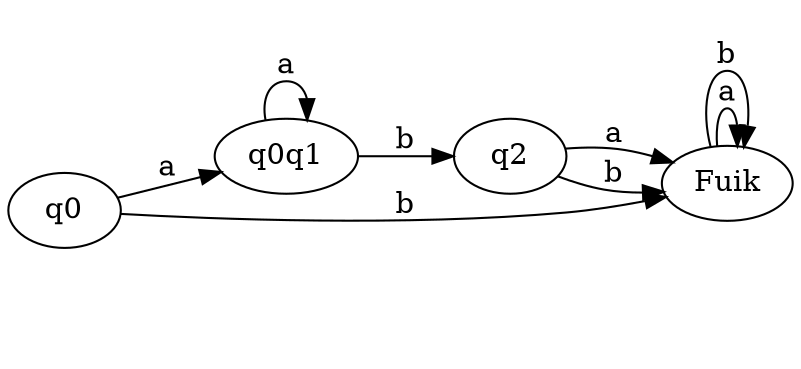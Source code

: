 digraph graph_2
{
	rankdir =  LR; node_start [label = "", shape = none]; 
	q0 -> q0q1 [label=a]; 
	q0 -> Fuik [label=b]; 
	q0q1 -> q0q1 [label=a]; 
	q0q1 -> q2 [label=b]; 
	Fuik -> Fuik [label=a]; 
	Fuik -> Fuik [label=b]; 
	q2 -> Fuik [label=a]; 
	q2 -> Fuik [label=b]; 
}